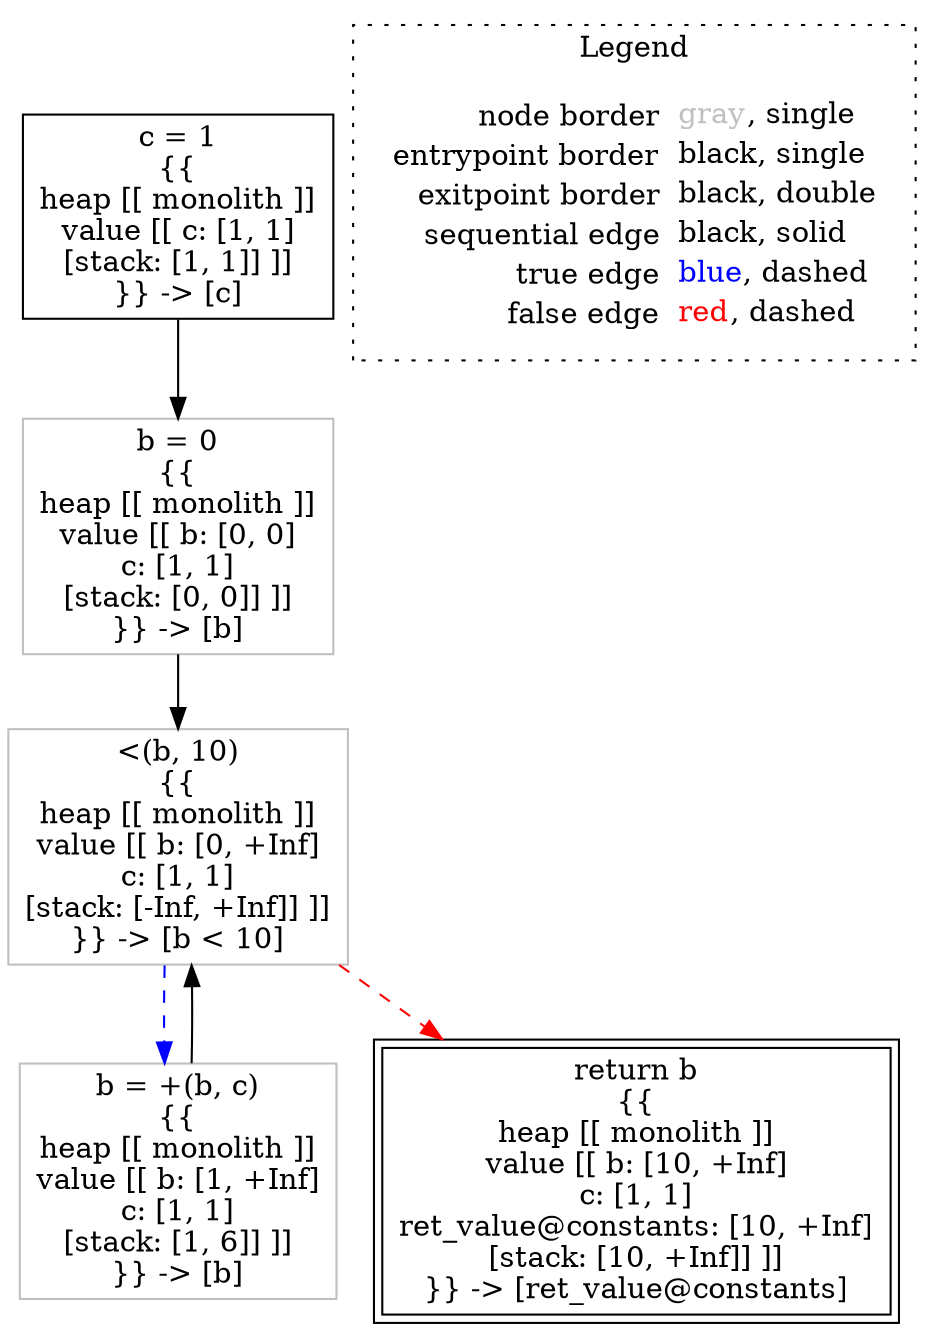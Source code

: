 digraph {
	"node0" [shape="rect",color="black",label=<c = 1<BR/>{{<BR/>heap [[ monolith ]]<BR/>value [[ c: [1, 1]<BR/>[stack: [1, 1]] ]]<BR/>}} -&gt; [c]>];
	"node1" [shape="rect",color="gray",label=<&lt;(b, 10)<BR/>{{<BR/>heap [[ monolith ]]<BR/>value [[ b: [0, +Inf]<BR/>c: [1, 1]<BR/>[stack: [-Inf, +Inf]] ]]<BR/>}} -&gt; [b &lt; 10]>];
	"node2" [shape="rect",color="gray",label=<b = +(b, c)<BR/>{{<BR/>heap [[ monolith ]]<BR/>value [[ b: [1, +Inf]<BR/>c: [1, 1]<BR/>[stack: [1, 6]] ]]<BR/>}} -&gt; [b]>];
	"node3" [shape="rect",color="black",peripheries="2",label=<return b<BR/>{{<BR/>heap [[ monolith ]]<BR/>value [[ b: [10, +Inf]<BR/>c: [1, 1]<BR/>ret_value@constants: [10, +Inf]<BR/>[stack: [10, +Inf]] ]]<BR/>}} -&gt; [ret_value@constants]>];
	"node4" [shape="rect",color="gray",label=<b = 0<BR/>{{<BR/>heap [[ monolith ]]<BR/>value [[ b: [0, 0]<BR/>c: [1, 1]<BR/>[stack: [0, 0]] ]]<BR/>}} -&gt; [b]>];
	"node1" -> "node2" [color="blue",style="dashed"];
	"node1" -> "node3" [color="red",style="dashed"];
	"node2" -> "node1" [color="black"];
	"node4" -> "node1" [color="black"];
	"node0" -> "node4" [color="black"];
subgraph cluster_legend {
	label="Legend";
	style=dotted;
	node [shape=plaintext];
	"legend" [label=<<table border="0" cellpadding="2" cellspacing="0" cellborder="0"><tr><td align="right">node border&nbsp;</td><td align="left"><font color="gray">gray</font>, single</td></tr><tr><td align="right">entrypoint border&nbsp;</td><td align="left"><font color="black">black</font>, single</td></tr><tr><td align="right">exitpoint border&nbsp;</td><td align="left"><font color="black">black</font>, double</td></tr><tr><td align="right">sequential edge&nbsp;</td><td align="left"><font color="black">black</font>, solid</td></tr><tr><td align="right">true edge&nbsp;</td><td align="left"><font color="blue">blue</font>, dashed</td></tr><tr><td align="right">false edge&nbsp;</td><td align="left"><font color="red">red</font>, dashed</td></tr></table>>];
}

}

